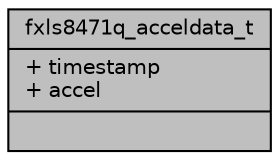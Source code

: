 digraph "fxls8471q_acceldata_t"
{
  edge [fontname="Helvetica",fontsize="10",labelfontname="Helvetica",labelfontsize="10"];
  node [fontname="Helvetica",fontsize="10",shape=record];
  Node1 [label="{fxls8471q_acceldata_t\n|+ timestamp\l+ accel\l|}",height=0.2,width=0.4,color="black", fillcolor="grey75", style="filled", fontcolor="black"];
}
